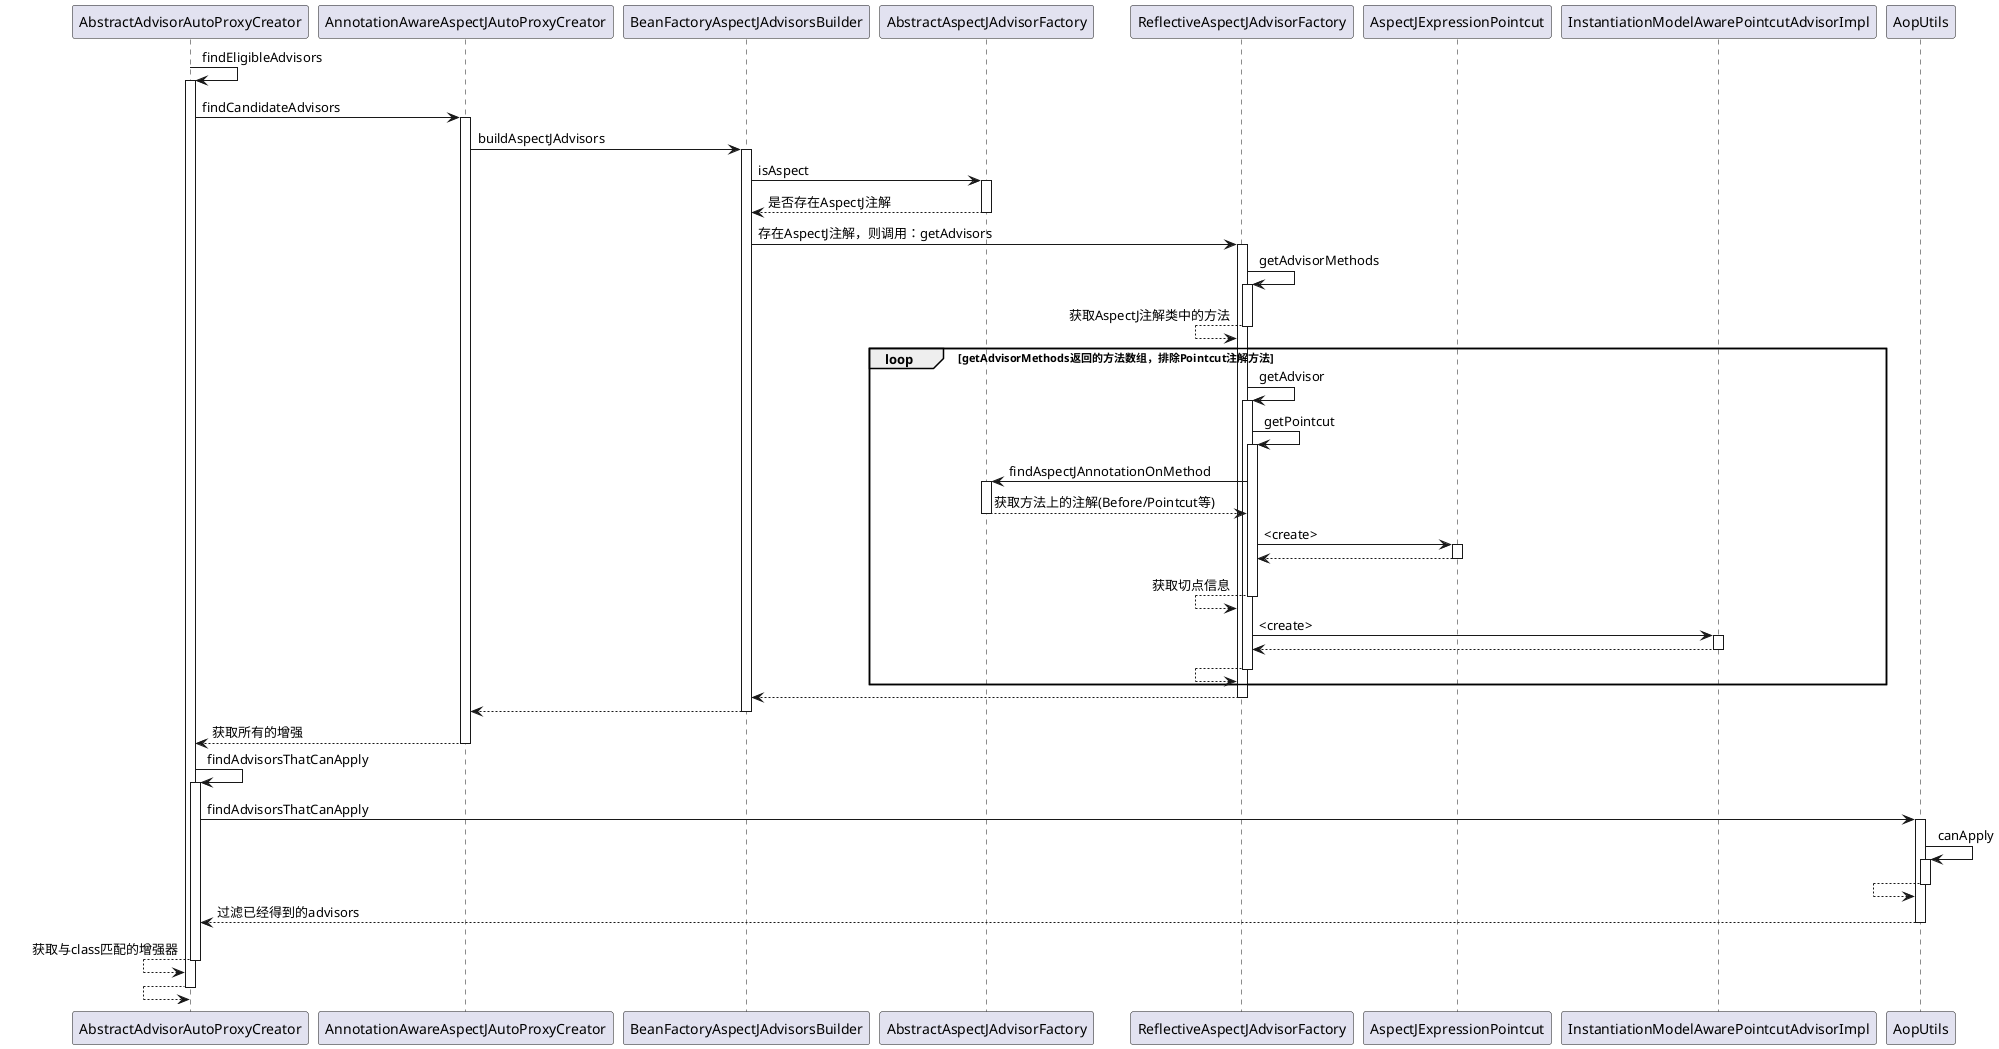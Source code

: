 @startuml

AbstractAdvisorAutoProxyCreator->AbstractAdvisorAutoProxyCreator: findEligibleAdvisors
activate AbstractAdvisorAutoProxyCreator
    AbstractAdvisorAutoProxyCreator->AnnotationAwareAspectJAutoProxyCreator:findCandidateAdvisors
    activate AnnotationAwareAspectJAutoProxyCreator
        AnnotationAwareAspectJAutoProxyCreator->BeanFactoryAspectJAdvisorsBuilder:buildAspectJAdvisors
        activate BeanFactoryAspectJAdvisorsBuilder
            BeanFactoryAspectJAdvisorsBuilder->AbstractAspectJAdvisorFactory:isAspect
            activate AbstractAspectJAdvisorFactory
            BeanFactoryAspectJAdvisorsBuilder<--AbstractAspectJAdvisorFactory:是否存在AspectJ注解
            deactivate AbstractAspectJAdvisorFactory

            BeanFactoryAspectJAdvisorsBuilder->ReflectiveAspectJAdvisorFactory:存在AspectJ注解，则调用：getAdvisors
            activate ReflectiveAspectJAdvisorFactory
                ReflectiveAspectJAdvisorFactory->ReflectiveAspectJAdvisorFactory:getAdvisorMethods
                activate ReflectiveAspectJAdvisorFactory
                ReflectiveAspectJAdvisorFactory<--ReflectiveAspectJAdvisorFactory:获取AspectJ注解类中的方法
                deactivate ReflectiveAspectJAdvisorFactory
                loop getAdvisorMethods返回的方法数组，排除Pointcut注解方法
                    ReflectiveAspectJAdvisorFactory->ReflectiveAspectJAdvisorFactory:getAdvisor
                    activate ReflectiveAspectJAdvisorFactory
                        ReflectiveAspectJAdvisorFactory->ReflectiveAspectJAdvisorFactory:getPointcut
                        activate ReflectiveAspectJAdvisorFactory
                            ReflectiveAspectJAdvisorFactory->AbstractAspectJAdvisorFactory: findAspectJAnnotationOnMethod
                            activate AbstractAspectJAdvisorFactory
                            ReflectiveAspectJAdvisorFactory<--AbstractAspectJAdvisorFactory: 获取方法上的注解(Before/Pointcut等)
                            deactivate AbstractAspectJAdvisorFactory

                            ReflectiveAspectJAdvisorFactory->AspectJExpressionPointcut:<create>
                            activate AspectJExpressionPointcut
                            ReflectiveAspectJAdvisorFactory<--AspectJExpressionPointcut:
                            deactivate AspectJExpressionPointcut
                        ReflectiveAspectJAdvisorFactory<--ReflectiveAspectJAdvisorFactory:获取切点信息
                        deactivate ReflectiveAspectJAdvisorFactory

                        ReflectiveAspectJAdvisorFactory->InstantiationModelAwarePointcutAdvisorImpl:<create>
                        activate InstantiationModelAwarePointcutAdvisorImpl
                        ReflectiveAspectJAdvisorFactory<--InstantiationModelAwarePointcutAdvisorImpl:
                        deactivate InstantiationModelAwarePointcutAdvisorImpl
                    ReflectiveAspectJAdvisorFactory<--ReflectiveAspectJAdvisorFactory:
                    deactivate ReflectiveAspectJAdvisorFactory
                end
            BeanFactoryAspectJAdvisorsBuilder<--ReflectiveAspectJAdvisorFactory:
            deactivate ReflectiveAspectJAdvisorFactory

        AnnotationAwareAspectJAutoProxyCreator<--BeanFactoryAspectJAdvisorsBuilder:
        deactivate BeanFactoryAspectJAdvisorsBuilder
    AbstractAdvisorAutoProxyCreator<--AnnotationAwareAspectJAutoProxyCreator:获取所有的增强
    deactivate AnnotationAwareAspectJAutoProxyCreator

    AbstractAdvisorAutoProxyCreator->AbstractAdvisorAutoProxyCreator: findAdvisorsThatCanApply
    activate AbstractAdvisorAutoProxyCreator
        AbstractAdvisorAutoProxyCreator->AopUtils: findAdvisorsThatCanApply
        activate AopUtils
            AopUtils->AopUtils:canApply
            activate AopUtils
            AopUtils<--AopUtils:
            deactivate AopUtils
        AbstractAdvisorAutoProxyCreator<--AopUtils: 过滤已经得到的advisors
        deactivate AopUtils
    AbstractAdvisorAutoProxyCreator<--AbstractAdvisorAutoProxyCreator:获取与class匹配的增强器
    deactivate AbstractAdvisorAutoProxyCreator

AbstractAdvisorAutoProxyCreator<--AbstractAdvisorAutoProxyCreator:
deactivate AbstractAdvisorAutoProxyCreator

@enduml